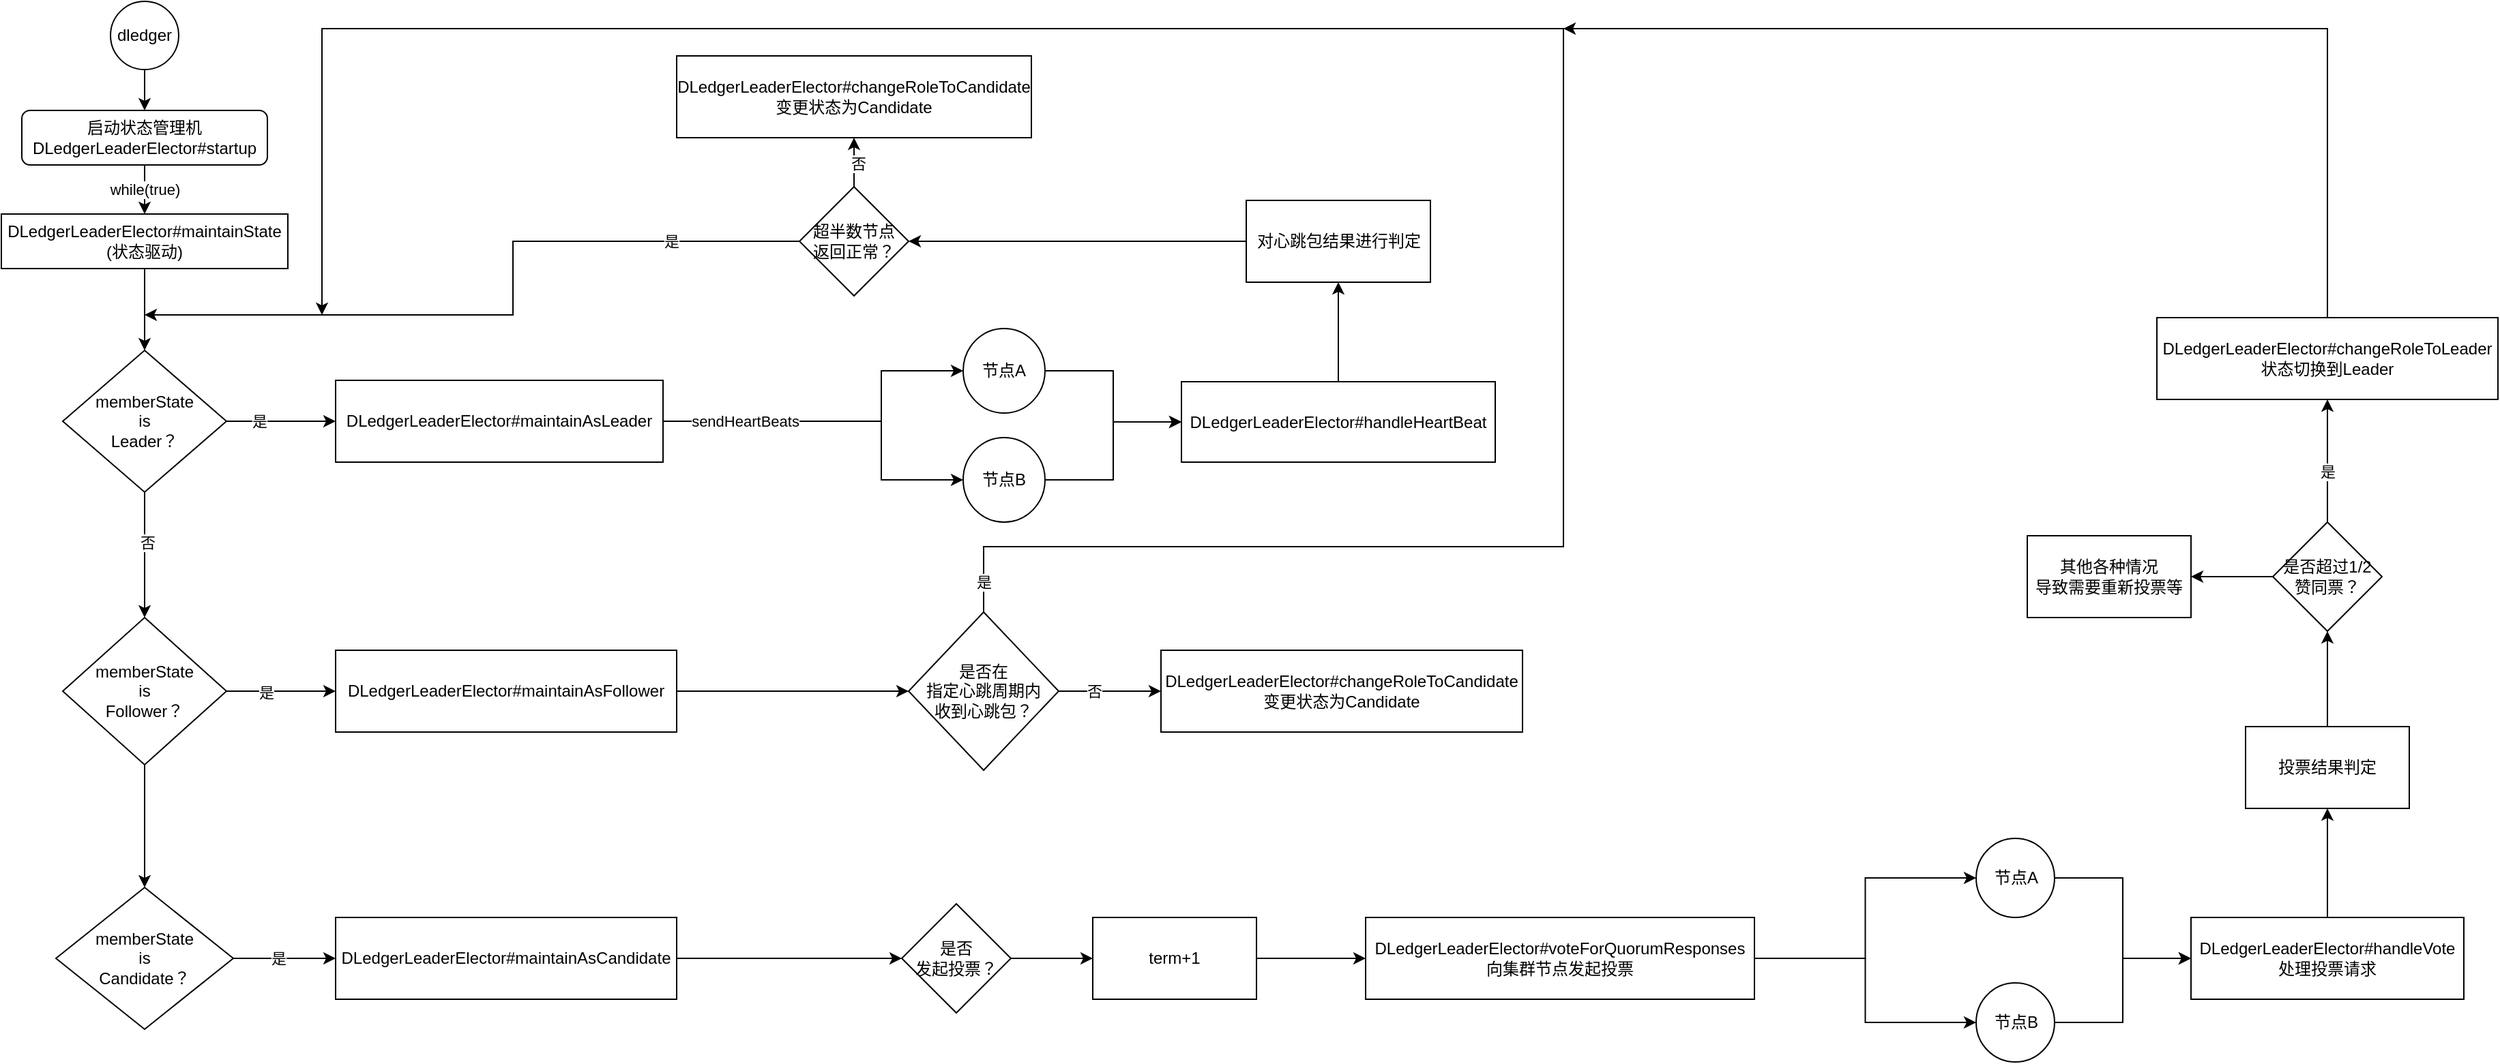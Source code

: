 <mxfile version="20.1.1" type="github">
  <diagram id="C5RBs43oDa-KdzZeNtuy" name="Page-1">
    <mxGraphModel dx="1298" dy="755" grid="1" gridSize="10" guides="1" tooltips="1" connect="1" arrows="1" fold="1" page="1" pageScale="1" pageWidth="827" pageHeight="1169" math="0" shadow="0">
      <root>
        <mxCell id="WIyWlLk6GJQsqaUBKTNV-0" />
        <mxCell id="WIyWlLk6GJQsqaUBKTNV-1" parent="WIyWlLk6GJQsqaUBKTNV-0" />
        <mxCell id="J1axyf_bsP1kOrg1EWEu-9" value="while(true)" style="edgeStyle=orthogonalEdgeStyle;rounded=0;orthogonalLoop=1;jettySize=auto;html=1;" edge="1" parent="WIyWlLk6GJQsqaUBKTNV-1" source="J1axyf_bsP1kOrg1EWEu-10" target="J1axyf_bsP1kOrg1EWEu-14">
          <mxGeometry relative="1" as="geometry" />
        </mxCell>
        <mxCell id="J1axyf_bsP1kOrg1EWEu-10" value="启动状态管理机&lt;br&gt;DLedgerLeaderElector#startup" style="rounded=1;whiteSpace=wrap;html=1;fontSize=12;glass=0;strokeWidth=1;shadow=0;" vertex="1" parent="WIyWlLk6GJQsqaUBKTNV-1">
          <mxGeometry x="140" y="90" width="180" height="40" as="geometry" />
        </mxCell>
        <mxCell id="J1axyf_bsP1kOrg1EWEu-11" value="" style="edgeStyle=orthogonalEdgeStyle;rounded=0;orthogonalLoop=1;jettySize=auto;html=1;" edge="1" parent="WIyWlLk6GJQsqaUBKTNV-1" source="J1axyf_bsP1kOrg1EWEu-12" target="J1axyf_bsP1kOrg1EWEu-10">
          <mxGeometry relative="1" as="geometry" />
        </mxCell>
        <mxCell id="J1axyf_bsP1kOrg1EWEu-12" value="dledger" style="ellipse;whiteSpace=wrap;html=1;aspect=fixed;" vertex="1" parent="WIyWlLk6GJQsqaUBKTNV-1">
          <mxGeometry x="205" y="10" width="50" height="50" as="geometry" />
        </mxCell>
        <mxCell id="J1axyf_bsP1kOrg1EWEu-13" value="" style="edgeStyle=orthogonalEdgeStyle;rounded=0;orthogonalLoop=1;jettySize=auto;html=1;" edge="1" parent="WIyWlLk6GJQsqaUBKTNV-1" source="J1axyf_bsP1kOrg1EWEu-14" target="J1axyf_bsP1kOrg1EWEu-16">
          <mxGeometry relative="1" as="geometry" />
        </mxCell>
        <mxCell id="J1axyf_bsP1kOrg1EWEu-14" value="DLedgerLeaderElector#maintainState&lt;br&gt;(状态驱动)" style="rounded=0;whiteSpace=wrap;html=1;" vertex="1" parent="WIyWlLk6GJQsqaUBKTNV-1">
          <mxGeometry x="125" y="166" width="210" height="40" as="geometry" />
        </mxCell>
        <mxCell id="J1axyf_bsP1kOrg1EWEu-15" value="" style="edgeStyle=orthogonalEdgeStyle;rounded=0;orthogonalLoop=1;jettySize=auto;html=1;" edge="1" parent="WIyWlLk6GJQsqaUBKTNV-1" source="J1axyf_bsP1kOrg1EWEu-16" target="J1axyf_bsP1kOrg1EWEu-17">
          <mxGeometry relative="1" as="geometry" />
        </mxCell>
        <mxCell id="J1axyf_bsP1kOrg1EWEu-37" value="是" style="edgeLabel;html=1;align=center;verticalAlign=middle;resizable=0;points=[];" vertex="1" connectable="0" parent="J1axyf_bsP1kOrg1EWEu-15">
          <mxGeometry x="-0.4" y="1" relative="1" as="geometry">
            <mxPoint y="1" as="offset" />
          </mxGeometry>
        </mxCell>
        <mxCell id="J1axyf_bsP1kOrg1EWEu-39" value="" style="edgeStyle=orthogonalEdgeStyle;rounded=0;orthogonalLoop=1;jettySize=auto;html=1;" edge="1" parent="WIyWlLk6GJQsqaUBKTNV-1" source="J1axyf_bsP1kOrg1EWEu-16" target="J1axyf_bsP1kOrg1EWEu-38">
          <mxGeometry relative="1" as="geometry" />
        </mxCell>
        <mxCell id="J1axyf_bsP1kOrg1EWEu-40" value="否" style="edgeLabel;html=1;align=center;verticalAlign=middle;resizable=0;points=[];" vertex="1" connectable="0" parent="J1axyf_bsP1kOrg1EWEu-39">
          <mxGeometry x="-0.228" y="2" relative="1" as="geometry">
            <mxPoint y="1" as="offset" />
          </mxGeometry>
        </mxCell>
        <mxCell id="J1axyf_bsP1kOrg1EWEu-16" value="memberState&lt;br&gt;is&lt;br&gt;Leader？" style="rhombus;whiteSpace=wrap;html=1;rounded=0;" vertex="1" parent="WIyWlLk6GJQsqaUBKTNV-1">
          <mxGeometry x="170" y="266" width="120" height="104" as="geometry" />
        </mxCell>
        <mxCell id="J1axyf_bsP1kOrg1EWEu-21" value="" style="edgeStyle=orthogonalEdgeStyle;rounded=0;orthogonalLoop=1;jettySize=auto;html=1;" edge="1" parent="WIyWlLk6GJQsqaUBKTNV-1" source="J1axyf_bsP1kOrg1EWEu-17" target="J1axyf_bsP1kOrg1EWEu-20">
          <mxGeometry relative="1" as="geometry">
            <Array as="points">
              <mxPoint x="770" y="318" />
              <mxPoint x="770" y="281" />
            </Array>
          </mxGeometry>
        </mxCell>
        <mxCell id="J1axyf_bsP1kOrg1EWEu-23" value="" style="edgeStyle=orthogonalEdgeStyle;rounded=0;orthogonalLoop=1;jettySize=auto;html=1;" edge="1" parent="WIyWlLk6GJQsqaUBKTNV-1" source="J1axyf_bsP1kOrg1EWEu-17" target="J1axyf_bsP1kOrg1EWEu-22">
          <mxGeometry relative="1" as="geometry">
            <Array as="points">
              <mxPoint x="770" y="318" />
              <mxPoint x="770" y="361" />
            </Array>
          </mxGeometry>
        </mxCell>
        <mxCell id="J1axyf_bsP1kOrg1EWEu-24" value="sendHeartBeats" style="edgeLabel;html=1;align=center;verticalAlign=middle;resizable=0;points=[];" vertex="1" connectable="0" parent="J1axyf_bsP1kOrg1EWEu-23">
          <mxGeometry x="-0.694" y="-1" relative="1" as="geometry">
            <mxPoint x="20" y="-1" as="offset" />
          </mxGeometry>
        </mxCell>
        <mxCell id="J1axyf_bsP1kOrg1EWEu-17" value="DLedgerLeaderElector#maintainAsLeader" style="whiteSpace=wrap;html=1;rounded=0;" vertex="1" parent="WIyWlLk6GJQsqaUBKTNV-1">
          <mxGeometry x="370" y="288" width="240" height="60" as="geometry" />
        </mxCell>
        <mxCell id="J1axyf_bsP1kOrg1EWEu-26" value="" style="edgeStyle=orthogonalEdgeStyle;rounded=0;orthogonalLoop=1;jettySize=auto;html=1;" edge="1" parent="WIyWlLk6GJQsqaUBKTNV-1" source="J1axyf_bsP1kOrg1EWEu-20" target="J1axyf_bsP1kOrg1EWEu-25">
          <mxGeometry relative="1" as="geometry" />
        </mxCell>
        <mxCell id="J1axyf_bsP1kOrg1EWEu-20" value="节点A" style="ellipse;whiteSpace=wrap;html=1;rounded=0;" vertex="1" parent="WIyWlLk6GJQsqaUBKTNV-1">
          <mxGeometry x="830" y="250" width="60" height="62" as="geometry" />
        </mxCell>
        <mxCell id="J1axyf_bsP1kOrg1EWEu-27" style="edgeStyle=orthogonalEdgeStyle;rounded=0;orthogonalLoop=1;jettySize=auto;html=1;exitX=1;exitY=0.5;exitDx=0;exitDy=0;entryX=0;entryY=0.5;entryDx=0;entryDy=0;" edge="1" parent="WIyWlLk6GJQsqaUBKTNV-1" source="J1axyf_bsP1kOrg1EWEu-22" target="J1axyf_bsP1kOrg1EWEu-25">
          <mxGeometry relative="1" as="geometry" />
        </mxCell>
        <mxCell id="J1axyf_bsP1kOrg1EWEu-22" value="节点B" style="ellipse;whiteSpace=wrap;html=1;rounded=0;" vertex="1" parent="WIyWlLk6GJQsqaUBKTNV-1">
          <mxGeometry x="830" y="330" width="60" height="62" as="geometry" />
        </mxCell>
        <mxCell id="J1axyf_bsP1kOrg1EWEu-29" value="" style="edgeStyle=orthogonalEdgeStyle;rounded=0;orthogonalLoop=1;jettySize=auto;html=1;" edge="1" parent="WIyWlLk6GJQsqaUBKTNV-1" source="J1axyf_bsP1kOrg1EWEu-25" target="J1axyf_bsP1kOrg1EWEu-28">
          <mxGeometry relative="1" as="geometry" />
        </mxCell>
        <mxCell id="J1axyf_bsP1kOrg1EWEu-25" value="DLedgerLeaderElector#handleHeartBeat" style="whiteSpace=wrap;html=1;rounded=0;" vertex="1" parent="WIyWlLk6GJQsqaUBKTNV-1">
          <mxGeometry x="990" y="289" width="230" height="59" as="geometry" />
        </mxCell>
        <mxCell id="J1axyf_bsP1kOrg1EWEu-31" value="" style="edgeStyle=orthogonalEdgeStyle;rounded=0;orthogonalLoop=1;jettySize=auto;html=1;" edge="1" parent="WIyWlLk6GJQsqaUBKTNV-1" source="J1axyf_bsP1kOrg1EWEu-28" target="J1axyf_bsP1kOrg1EWEu-30">
          <mxGeometry relative="1" as="geometry" />
        </mxCell>
        <mxCell id="J1axyf_bsP1kOrg1EWEu-28" value="对心跳包结果进行判定" style="whiteSpace=wrap;html=1;rounded=0;" vertex="1" parent="WIyWlLk6GJQsqaUBKTNV-1">
          <mxGeometry x="1037.5" y="156" width="135" height="60" as="geometry" />
        </mxCell>
        <mxCell id="J1axyf_bsP1kOrg1EWEu-32" style="edgeStyle=orthogonalEdgeStyle;rounded=0;orthogonalLoop=1;jettySize=auto;html=1;exitX=0;exitY=0.5;exitDx=0;exitDy=0;" edge="1" parent="WIyWlLk6GJQsqaUBKTNV-1" source="J1axyf_bsP1kOrg1EWEu-30">
          <mxGeometry relative="1" as="geometry">
            <mxPoint x="230" y="240" as="targetPoint" />
            <Array as="points">
              <mxPoint x="500" y="186" />
            </Array>
          </mxGeometry>
        </mxCell>
        <mxCell id="J1axyf_bsP1kOrg1EWEu-36" value="是" style="edgeLabel;html=1;align=center;verticalAlign=middle;resizable=0;points=[];" vertex="1" connectable="0" parent="J1axyf_bsP1kOrg1EWEu-32">
          <mxGeometry x="-0.648" relative="1" as="geometry">
            <mxPoint as="offset" />
          </mxGeometry>
        </mxCell>
        <mxCell id="J1axyf_bsP1kOrg1EWEu-34" value="" style="edgeStyle=orthogonalEdgeStyle;rounded=0;orthogonalLoop=1;jettySize=auto;html=1;" edge="1" parent="WIyWlLk6GJQsqaUBKTNV-1" source="J1axyf_bsP1kOrg1EWEu-30" target="J1axyf_bsP1kOrg1EWEu-33">
          <mxGeometry relative="1" as="geometry" />
        </mxCell>
        <mxCell id="J1axyf_bsP1kOrg1EWEu-35" value="否" style="edgeLabel;html=1;align=center;verticalAlign=middle;resizable=0;points=[];" vertex="1" connectable="0" parent="J1axyf_bsP1kOrg1EWEu-34">
          <mxGeometry x="0.189" y="-3" relative="1" as="geometry">
            <mxPoint y="1" as="offset" />
          </mxGeometry>
        </mxCell>
        <mxCell id="J1axyf_bsP1kOrg1EWEu-30" value="超半数节点&lt;br&gt;返回正常？" style="rhombus;whiteSpace=wrap;html=1;rounded=0;" vertex="1" parent="WIyWlLk6GJQsqaUBKTNV-1">
          <mxGeometry x="710" y="146" width="80" height="80" as="geometry" />
        </mxCell>
        <mxCell id="J1axyf_bsP1kOrg1EWEu-33" value="DLedgerLeaderElector#changeRoleToCandidate&lt;br&gt;变更状态为Candidate" style="whiteSpace=wrap;html=1;rounded=0;" vertex="1" parent="WIyWlLk6GJQsqaUBKTNV-1">
          <mxGeometry x="620" y="50" width="260" height="60" as="geometry" />
        </mxCell>
        <mxCell id="J1axyf_bsP1kOrg1EWEu-42" value="" style="edgeStyle=orthogonalEdgeStyle;rounded=0;orthogonalLoop=1;jettySize=auto;html=1;" edge="1" parent="WIyWlLk6GJQsqaUBKTNV-1" source="J1axyf_bsP1kOrg1EWEu-38" target="J1axyf_bsP1kOrg1EWEu-41">
          <mxGeometry relative="1" as="geometry" />
        </mxCell>
        <mxCell id="J1axyf_bsP1kOrg1EWEu-43" value="是" style="edgeLabel;html=1;align=center;verticalAlign=middle;resizable=0;points=[];" vertex="1" connectable="0" parent="J1axyf_bsP1kOrg1EWEu-42">
          <mxGeometry x="-0.275" y="-1" relative="1" as="geometry">
            <mxPoint as="offset" />
          </mxGeometry>
        </mxCell>
        <mxCell id="J1axyf_bsP1kOrg1EWEu-52" value="" style="edgeStyle=orthogonalEdgeStyle;rounded=0;orthogonalLoop=1;jettySize=auto;html=1;" edge="1" parent="WIyWlLk6GJQsqaUBKTNV-1" source="J1axyf_bsP1kOrg1EWEu-38" target="J1axyf_bsP1kOrg1EWEu-51">
          <mxGeometry relative="1" as="geometry" />
        </mxCell>
        <mxCell id="J1axyf_bsP1kOrg1EWEu-38" value="memberState&lt;br&gt;is&lt;br&gt;Follower？" style="rhombus;whiteSpace=wrap;html=1;rounded=0;" vertex="1" parent="WIyWlLk6GJQsqaUBKTNV-1">
          <mxGeometry x="170" y="462" width="120" height="108" as="geometry" />
        </mxCell>
        <mxCell id="J1axyf_bsP1kOrg1EWEu-45" value="" style="edgeStyle=orthogonalEdgeStyle;rounded=0;orthogonalLoop=1;jettySize=auto;html=1;" edge="1" parent="WIyWlLk6GJQsqaUBKTNV-1" source="J1axyf_bsP1kOrg1EWEu-41" target="J1axyf_bsP1kOrg1EWEu-44">
          <mxGeometry relative="1" as="geometry" />
        </mxCell>
        <mxCell id="J1axyf_bsP1kOrg1EWEu-41" value="DLedgerLeaderElector#maintainAsFollower" style="whiteSpace=wrap;html=1;rounded=0;" vertex="1" parent="WIyWlLk6GJQsqaUBKTNV-1">
          <mxGeometry x="370" y="486" width="250" height="60" as="geometry" />
        </mxCell>
        <mxCell id="J1axyf_bsP1kOrg1EWEu-47" value="" style="edgeStyle=orthogonalEdgeStyle;rounded=0;orthogonalLoop=1;jettySize=auto;html=1;" edge="1" parent="WIyWlLk6GJQsqaUBKTNV-1" source="J1axyf_bsP1kOrg1EWEu-44" target="J1axyf_bsP1kOrg1EWEu-46">
          <mxGeometry relative="1" as="geometry" />
        </mxCell>
        <mxCell id="J1axyf_bsP1kOrg1EWEu-48" value="否" style="edgeLabel;html=1;align=center;verticalAlign=middle;resizable=0;points=[];" vertex="1" connectable="0" parent="J1axyf_bsP1kOrg1EWEu-47">
          <mxGeometry x="-0.307" y="1" relative="1" as="geometry">
            <mxPoint y="1" as="offset" />
          </mxGeometry>
        </mxCell>
        <mxCell id="J1axyf_bsP1kOrg1EWEu-49" style="edgeStyle=orthogonalEdgeStyle;rounded=0;orthogonalLoop=1;jettySize=auto;html=1;exitX=0.5;exitY=0;exitDx=0;exitDy=0;" edge="1" parent="WIyWlLk6GJQsqaUBKTNV-1" source="J1axyf_bsP1kOrg1EWEu-44">
          <mxGeometry relative="1" as="geometry">
            <mxPoint x="360" y="240" as="targetPoint" />
            <Array as="points">
              <mxPoint x="845" y="410" />
              <mxPoint x="1270" y="410" />
              <mxPoint x="1270" y="30" />
              <mxPoint x="360" y="30" />
            </Array>
          </mxGeometry>
        </mxCell>
        <mxCell id="J1axyf_bsP1kOrg1EWEu-50" value="是" style="edgeLabel;html=1;align=center;verticalAlign=middle;resizable=0;points=[];" vertex="1" connectable="0" parent="J1axyf_bsP1kOrg1EWEu-49">
          <mxGeometry x="-0.977" relative="1" as="geometry">
            <mxPoint as="offset" />
          </mxGeometry>
        </mxCell>
        <mxCell id="J1axyf_bsP1kOrg1EWEu-44" value="是否在&lt;br&gt;指定心跳周期内&lt;br&gt;收到心跳包？" style="rhombus;whiteSpace=wrap;html=1;rounded=0;" vertex="1" parent="WIyWlLk6GJQsqaUBKTNV-1">
          <mxGeometry x="790" y="458" width="110" height="116" as="geometry" />
        </mxCell>
        <mxCell id="J1axyf_bsP1kOrg1EWEu-46" value="DLedgerLeaderElector#changeRoleToCandidate&lt;br&gt;变更状态为Candidate" style="whiteSpace=wrap;html=1;rounded=0;" vertex="1" parent="WIyWlLk6GJQsqaUBKTNV-1">
          <mxGeometry x="975" y="486" width="265" height="60" as="geometry" />
        </mxCell>
        <mxCell id="J1axyf_bsP1kOrg1EWEu-54" value="" style="edgeStyle=orthogonalEdgeStyle;rounded=0;orthogonalLoop=1;jettySize=auto;html=1;" edge="1" parent="WIyWlLk6GJQsqaUBKTNV-1" source="J1axyf_bsP1kOrg1EWEu-51" target="J1axyf_bsP1kOrg1EWEu-53">
          <mxGeometry relative="1" as="geometry" />
        </mxCell>
        <mxCell id="J1axyf_bsP1kOrg1EWEu-55" value="是" style="edgeLabel;html=1;align=center;verticalAlign=middle;resizable=0;points=[];" vertex="1" connectable="0" parent="J1axyf_bsP1kOrg1EWEu-54">
          <mxGeometry x="-0.12" y="1" relative="1" as="geometry">
            <mxPoint y="1" as="offset" />
          </mxGeometry>
        </mxCell>
        <mxCell id="J1axyf_bsP1kOrg1EWEu-51" value="memberState&lt;br&gt;is&lt;br&gt;Candidate？" style="rhombus;whiteSpace=wrap;html=1;rounded=0;" vertex="1" parent="WIyWlLk6GJQsqaUBKTNV-1">
          <mxGeometry x="165" y="660" width="130" height="104" as="geometry" />
        </mxCell>
        <mxCell id="J1axyf_bsP1kOrg1EWEu-57" value="" style="edgeStyle=orthogonalEdgeStyle;rounded=0;orthogonalLoop=1;jettySize=auto;html=1;" edge="1" parent="WIyWlLk6GJQsqaUBKTNV-1" source="J1axyf_bsP1kOrg1EWEu-53" target="J1axyf_bsP1kOrg1EWEu-56">
          <mxGeometry relative="1" as="geometry" />
        </mxCell>
        <mxCell id="J1axyf_bsP1kOrg1EWEu-53" value="DLedgerLeaderElector#maintainAsCandidate" style="whiteSpace=wrap;html=1;rounded=0;" vertex="1" parent="WIyWlLk6GJQsqaUBKTNV-1">
          <mxGeometry x="370" y="682" width="250" height="60" as="geometry" />
        </mxCell>
        <mxCell id="J1axyf_bsP1kOrg1EWEu-59" value="" style="edgeStyle=orthogonalEdgeStyle;rounded=0;orthogonalLoop=1;jettySize=auto;html=1;" edge="1" parent="WIyWlLk6GJQsqaUBKTNV-1" source="J1axyf_bsP1kOrg1EWEu-56" target="J1axyf_bsP1kOrg1EWEu-58">
          <mxGeometry relative="1" as="geometry" />
        </mxCell>
        <mxCell id="J1axyf_bsP1kOrg1EWEu-56" value="是否&lt;br&gt;发起投票？" style="rhombus;whiteSpace=wrap;html=1;rounded=0;" vertex="1" parent="WIyWlLk6GJQsqaUBKTNV-1">
          <mxGeometry x="785" y="672" width="80" height="80" as="geometry" />
        </mxCell>
        <mxCell id="J1axyf_bsP1kOrg1EWEu-61" value="" style="edgeStyle=orthogonalEdgeStyle;rounded=0;orthogonalLoop=1;jettySize=auto;html=1;" edge="1" parent="WIyWlLk6GJQsqaUBKTNV-1" source="J1axyf_bsP1kOrg1EWEu-58" target="J1axyf_bsP1kOrg1EWEu-60">
          <mxGeometry relative="1" as="geometry" />
        </mxCell>
        <mxCell id="J1axyf_bsP1kOrg1EWEu-58" value="term+1" style="whiteSpace=wrap;html=1;rounded=0;" vertex="1" parent="WIyWlLk6GJQsqaUBKTNV-1">
          <mxGeometry x="925" y="682" width="120" height="60" as="geometry" />
        </mxCell>
        <mxCell id="J1axyf_bsP1kOrg1EWEu-63" value="" style="edgeStyle=orthogonalEdgeStyle;rounded=0;orthogonalLoop=1;jettySize=auto;html=1;" edge="1" parent="WIyWlLk6GJQsqaUBKTNV-1" source="J1axyf_bsP1kOrg1EWEu-60" target="J1axyf_bsP1kOrg1EWEu-62">
          <mxGeometry relative="1" as="geometry" />
        </mxCell>
        <mxCell id="J1axyf_bsP1kOrg1EWEu-65" value="" style="edgeStyle=orthogonalEdgeStyle;rounded=0;orthogonalLoop=1;jettySize=auto;html=1;" edge="1" parent="WIyWlLk6GJQsqaUBKTNV-1" source="J1axyf_bsP1kOrg1EWEu-60" target="J1axyf_bsP1kOrg1EWEu-64">
          <mxGeometry relative="1" as="geometry" />
        </mxCell>
        <mxCell id="J1axyf_bsP1kOrg1EWEu-60" value="DLedgerLeaderElector#voteForQuorumResponses&lt;br&gt;向集群节点发起投票" style="whiteSpace=wrap;html=1;rounded=0;" vertex="1" parent="WIyWlLk6GJQsqaUBKTNV-1">
          <mxGeometry x="1125" y="682" width="285" height="60" as="geometry" />
        </mxCell>
        <mxCell id="J1axyf_bsP1kOrg1EWEu-68" style="edgeStyle=orthogonalEdgeStyle;rounded=0;orthogonalLoop=1;jettySize=auto;html=1;exitX=1;exitY=0.5;exitDx=0;exitDy=0;entryX=0;entryY=0.5;entryDx=0;entryDy=0;" edge="1" parent="WIyWlLk6GJQsqaUBKTNV-1" source="J1axyf_bsP1kOrg1EWEu-62" target="J1axyf_bsP1kOrg1EWEu-66">
          <mxGeometry relative="1" as="geometry" />
        </mxCell>
        <mxCell id="J1axyf_bsP1kOrg1EWEu-62" value="节点B" style="ellipse;whiteSpace=wrap;html=1;rounded=0;" vertex="1" parent="WIyWlLk6GJQsqaUBKTNV-1">
          <mxGeometry x="1572.5" y="730" width="57.5" height="58" as="geometry" />
        </mxCell>
        <mxCell id="J1axyf_bsP1kOrg1EWEu-67" value="" style="edgeStyle=orthogonalEdgeStyle;rounded=0;orthogonalLoop=1;jettySize=auto;html=1;" edge="1" parent="WIyWlLk6GJQsqaUBKTNV-1" source="J1axyf_bsP1kOrg1EWEu-64" target="J1axyf_bsP1kOrg1EWEu-66">
          <mxGeometry relative="1" as="geometry" />
        </mxCell>
        <mxCell id="J1axyf_bsP1kOrg1EWEu-64" value="节点A" style="ellipse;whiteSpace=wrap;html=1;rounded=0;" vertex="1" parent="WIyWlLk6GJQsqaUBKTNV-1">
          <mxGeometry x="1572.5" y="624" width="57.5" height="58" as="geometry" />
        </mxCell>
        <mxCell id="J1axyf_bsP1kOrg1EWEu-70" value="" style="edgeStyle=orthogonalEdgeStyle;rounded=0;orthogonalLoop=1;jettySize=auto;html=1;" edge="1" parent="WIyWlLk6GJQsqaUBKTNV-1" source="J1axyf_bsP1kOrg1EWEu-66" target="J1axyf_bsP1kOrg1EWEu-69">
          <mxGeometry relative="1" as="geometry" />
        </mxCell>
        <mxCell id="J1axyf_bsP1kOrg1EWEu-66" value="DLedgerLeaderElector#handleVote&lt;br&gt;处理投票请求" style="whiteSpace=wrap;html=1;rounded=0;" vertex="1" parent="WIyWlLk6GJQsqaUBKTNV-1">
          <mxGeometry x="1730" y="682" width="200" height="60" as="geometry" />
        </mxCell>
        <mxCell id="J1axyf_bsP1kOrg1EWEu-72" value="" style="edgeStyle=orthogonalEdgeStyle;rounded=0;orthogonalLoop=1;jettySize=auto;html=1;" edge="1" parent="WIyWlLk6GJQsqaUBKTNV-1" source="J1axyf_bsP1kOrg1EWEu-69" target="J1axyf_bsP1kOrg1EWEu-71">
          <mxGeometry relative="1" as="geometry" />
        </mxCell>
        <mxCell id="J1axyf_bsP1kOrg1EWEu-69" value="投票结果判定" style="whiteSpace=wrap;html=1;rounded=0;" vertex="1" parent="WIyWlLk6GJQsqaUBKTNV-1">
          <mxGeometry x="1770" y="542" width="120" height="60" as="geometry" />
        </mxCell>
        <mxCell id="J1axyf_bsP1kOrg1EWEu-74" value="" style="edgeStyle=orthogonalEdgeStyle;rounded=0;orthogonalLoop=1;jettySize=auto;html=1;" edge="1" parent="WIyWlLk6GJQsqaUBKTNV-1" source="J1axyf_bsP1kOrg1EWEu-71" target="J1axyf_bsP1kOrg1EWEu-73">
          <mxGeometry relative="1" as="geometry" />
        </mxCell>
        <mxCell id="J1axyf_bsP1kOrg1EWEu-75" value="是" style="edgeLabel;html=1;align=center;verticalAlign=middle;resizable=0;points=[];" vertex="1" connectable="0" parent="J1axyf_bsP1kOrg1EWEu-74">
          <mxGeometry x="-0.167" relative="1" as="geometry">
            <mxPoint as="offset" />
          </mxGeometry>
        </mxCell>
        <mxCell id="J1axyf_bsP1kOrg1EWEu-78" value="" style="edgeStyle=orthogonalEdgeStyle;rounded=0;orthogonalLoop=1;jettySize=auto;html=1;" edge="1" parent="WIyWlLk6GJQsqaUBKTNV-1" source="J1axyf_bsP1kOrg1EWEu-71" target="J1axyf_bsP1kOrg1EWEu-77">
          <mxGeometry relative="1" as="geometry" />
        </mxCell>
        <mxCell id="J1axyf_bsP1kOrg1EWEu-71" value="是否超过1/2&lt;br&gt;赞同票？" style="rhombus;whiteSpace=wrap;html=1;rounded=0;" vertex="1" parent="WIyWlLk6GJQsqaUBKTNV-1">
          <mxGeometry x="1790" y="392" width="80" height="80" as="geometry" />
        </mxCell>
        <mxCell id="J1axyf_bsP1kOrg1EWEu-76" style="edgeStyle=orthogonalEdgeStyle;rounded=0;orthogonalLoop=1;jettySize=auto;html=1;exitX=0.5;exitY=0;exitDx=0;exitDy=0;" edge="1" parent="WIyWlLk6GJQsqaUBKTNV-1" source="J1axyf_bsP1kOrg1EWEu-73">
          <mxGeometry relative="1" as="geometry">
            <mxPoint x="1270" y="30" as="targetPoint" />
            <Array as="points">
              <mxPoint x="1830" y="30" />
            </Array>
          </mxGeometry>
        </mxCell>
        <mxCell id="J1axyf_bsP1kOrg1EWEu-73" value="DLedgerLeaderElector#changeRoleToLeader&lt;br&gt;状态切换到Leader" style="whiteSpace=wrap;html=1;rounded=0;" vertex="1" parent="WIyWlLk6GJQsqaUBKTNV-1">
          <mxGeometry x="1705" y="242" width="250" height="60" as="geometry" />
        </mxCell>
        <mxCell id="J1axyf_bsP1kOrg1EWEu-77" value="其他各种情况&lt;br&gt;导致需要重新投票等" style="whiteSpace=wrap;html=1;rounded=0;" vertex="1" parent="WIyWlLk6GJQsqaUBKTNV-1">
          <mxGeometry x="1610" y="402" width="120" height="60" as="geometry" />
        </mxCell>
      </root>
    </mxGraphModel>
  </diagram>
</mxfile>
